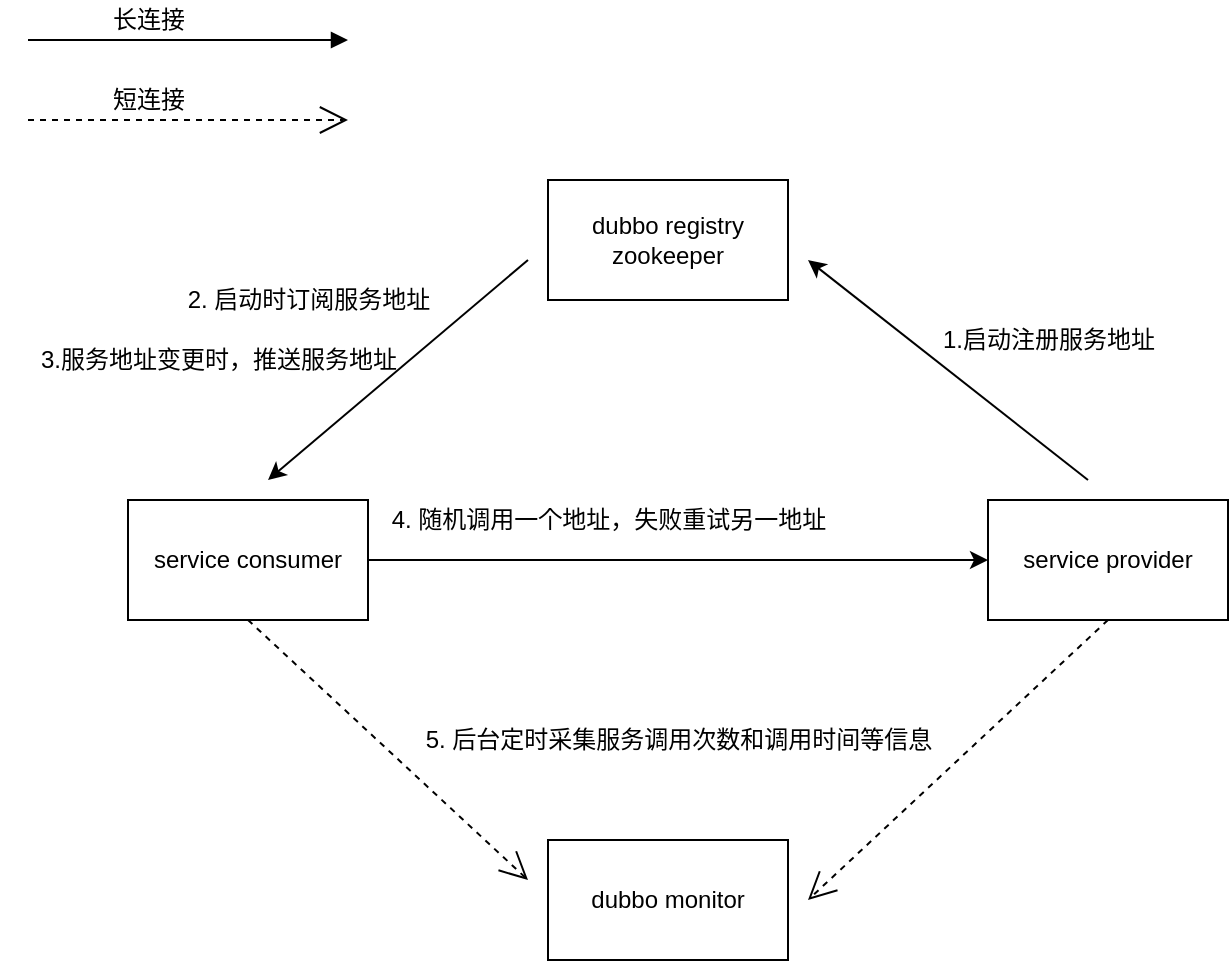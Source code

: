 <mxfile version="14.4.3" type="github">
  <diagram id="UI20G1BwGN98rU54cJ3p" name="Page-1">
    <mxGraphModel dx="894" dy="591" grid="1" gridSize="10" guides="1" tooltips="1" connect="1" arrows="1" fold="1" page="1" pageScale="1" pageWidth="827" pageHeight="1169" math="0" shadow="0">
      <root>
        <mxCell id="0" />
        <mxCell id="1" parent="0" />
        <mxCell id="YTdfWjDjwFr9F7x_YrVI-1" value="dubbo registry&lt;br&gt;zookeeper" style="rounded=0;whiteSpace=wrap;html=1;" vertex="1" parent="1">
          <mxGeometry x="320" y="120" width="120" height="60" as="geometry" />
        </mxCell>
        <mxCell id="YTdfWjDjwFr9F7x_YrVI-2" value="service consumer" style="rounded=0;whiteSpace=wrap;html=1;" vertex="1" parent="1">
          <mxGeometry x="110" y="280" width="120" height="60" as="geometry" />
        </mxCell>
        <mxCell id="YTdfWjDjwFr9F7x_YrVI-3" value="service provider" style="rounded=0;whiteSpace=wrap;html=1;" vertex="1" parent="1">
          <mxGeometry x="540" y="280" width="120" height="60" as="geometry" />
        </mxCell>
        <mxCell id="YTdfWjDjwFr9F7x_YrVI-4" value="dubbo monitor" style="rounded=0;whiteSpace=wrap;html=1;" vertex="1" parent="1">
          <mxGeometry x="320" y="450" width="120" height="60" as="geometry" />
        </mxCell>
        <mxCell id="YTdfWjDjwFr9F7x_YrVI-5" value="" style="endArrow=classic;html=1;" edge="1" parent="1">
          <mxGeometry width="50" height="50" relative="1" as="geometry">
            <mxPoint x="590" y="270" as="sourcePoint" />
            <mxPoint x="450" y="160" as="targetPoint" />
          </mxGeometry>
        </mxCell>
        <mxCell id="YTdfWjDjwFr9F7x_YrVI-6" value="" style="endArrow=classic;html=1;" edge="1" parent="1">
          <mxGeometry width="50" height="50" relative="1" as="geometry">
            <mxPoint x="310" y="160" as="sourcePoint" />
            <mxPoint x="180" y="270" as="targetPoint" />
          </mxGeometry>
        </mxCell>
        <mxCell id="YTdfWjDjwFr9F7x_YrVI-7" value="" style="endArrow=classic;html=1;exitX=1;exitY=0.5;exitDx=0;exitDy=0;entryX=0;entryY=0.5;entryDx=0;entryDy=0;" edge="1" parent="1" source="YTdfWjDjwFr9F7x_YrVI-2" target="YTdfWjDjwFr9F7x_YrVI-3">
          <mxGeometry width="50" height="50" relative="1" as="geometry">
            <mxPoint x="360" y="350" as="sourcePoint" />
            <mxPoint x="410" y="300" as="targetPoint" />
          </mxGeometry>
        </mxCell>
        <mxCell id="YTdfWjDjwFr9F7x_YrVI-8" value="" style="endArrow=open;endSize=12;dashed=1;html=1;exitX=0.5;exitY=1;exitDx=0;exitDy=0;" edge="1" parent="1" source="YTdfWjDjwFr9F7x_YrVI-2">
          <mxGeometry width="160" relative="1" as="geometry">
            <mxPoint x="300" y="370" as="sourcePoint" />
            <mxPoint x="310" y="470" as="targetPoint" />
          </mxGeometry>
        </mxCell>
        <mxCell id="YTdfWjDjwFr9F7x_YrVI-10" value="" style="endArrow=open;endSize=12;dashed=1;html=1;exitX=0.5;exitY=1;exitDx=0;exitDy=0;" edge="1" parent="1" source="YTdfWjDjwFr9F7x_YrVI-3">
          <mxGeometry width="160" relative="1" as="geometry">
            <mxPoint x="530" y="450" as="sourcePoint" />
            <mxPoint x="450" y="480" as="targetPoint" />
          </mxGeometry>
        </mxCell>
        <mxCell id="YTdfWjDjwFr9F7x_YrVI-11" value="1.启动注册服务地址" style="text;html=1;align=center;verticalAlign=middle;resizable=0;points=[];autosize=1;" vertex="1" parent="1">
          <mxGeometry x="510" y="190" width="120" height="20" as="geometry" />
        </mxCell>
        <mxCell id="YTdfWjDjwFr9F7x_YrVI-12" value="2. 启动时订阅服务地址" style="text;html=1;align=center;verticalAlign=middle;resizable=0;points=[];autosize=1;" vertex="1" parent="1">
          <mxGeometry x="130" y="170" width="140" height="20" as="geometry" />
        </mxCell>
        <mxCell id="YTdfWjDjwFr9F7x_YrVI-13" value="3.服务地址变更时，推送服务地址" style="text;html=1;align=center;verticalAlign=middle;resizable=0;points=[];autosize=1;" vertex="1" parent="1">
          <mxGeometry x="60" y="200" width="190" height="20" as="geometry" />
        </mxCell>
        <mxCell id="YTdfWjDjwFr9F7x_YrVI-14" value="4. 随机调用一个地址，失败重试另一地址" style="text;html=1;align=center;verticalAlign=middle;resizable=0;points=[];autosize=1;" vertex="1" parent="1">
          <mxGeometry x="235" y="280" width="230" height="20" as="geometry" />
        </mxCell>
        <mxCell id="YTdfWjDjwFr9F7x_YrVI-15" value="5. 后台定时采集服务调用次数和调用时间等信息" style="text;html=1;align=center;verticalAlign=middle;resizable=0;points=[];autosize=1;" vertex="1" parent="1">
          <mxGeometry x="250" y="390" width="270" height="20" as="geometry" />
        </mxCell>
        <mxCell id="YTdfWjDjwFr9F7x_YrVI-16" value="" style="endArrow=block;endFill=1;html=1;edgeStyle=orthogonalEdgeStyle;align=left;verticalAlign=top;" edge="1" parent="1">
          <mxGeometry x="-1" relative="1" as="geometry">
            <mxPoint x="60" y="50" as="sourcePoint" />
            <mxPoint x="220" y="50" as="targetPoint" />
          </mxGeometry>
        </mxCell>
        <mxCell id="YTdfWjDjwFr9F7x_YrVI-18" value="" style="endArrow=open;endSize=12;dashed=1;html=1;" edge="1" parent="1">
          <mxGeometry width="160" relative="1" as="geometry">
            <mxPoint x="60" y="90" as="sourcePoint" />
            <mxPoint x="220" y="90" as="targetPoint" />
            <Array as="points">
              <mxPoint x="150" y="90" />
            </Array>
          </mxGeometry>
        </mxCell>
        <mxCell id="YTdfWjDjwFr9F7x_YrVI-19" value="长连接" style="text;html=1;align=center;verticalAlign=middle;resizable=0;points=[];autosize=1;" vertex="1" parent="1">
          <mxGeometry x="95" y="30" width="50" height="20" as="geometry" />
        </mxCell>
        <mxCell id="YTdfWjDjwFr9F7x_YrVI-20" value="短连接" style="text;html=1;align=center;verticalAlign=middle;resizable=0;points=[];autosize=1;" vertex="1" parent="1">
          <mxGeometry x="95" y="70" width="50" height="20" as="geometry" />
        </mxCell>
      </root>
    </mxGraphModel>
  </diagram>
</mxfile>
